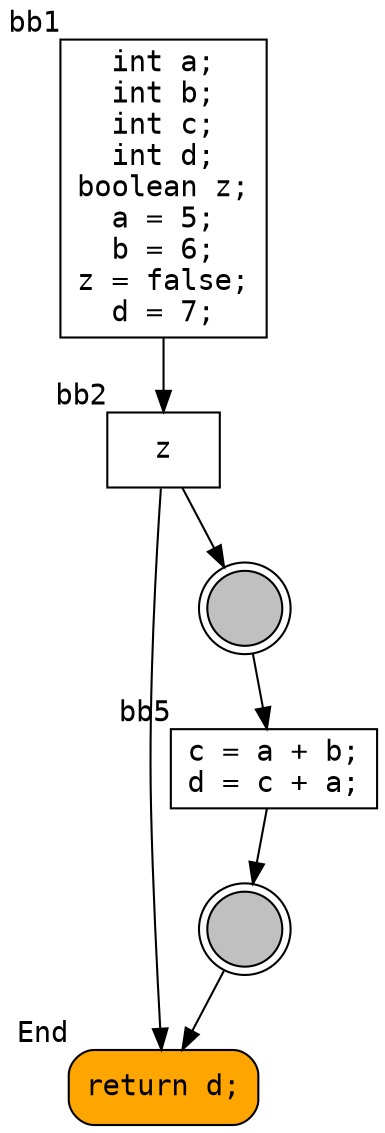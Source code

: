 digraph {
rankdir=TB
"bb1" -> "bb2";

bb1 [fillcolor="white", style="filled", shape="box", fontname="monospace", xlabel="bb1", label="int a;
int b;
int c;
int d;
boolean z;
a = 5;
b = 6;
z = false;
d = 7;
"];
"bb2" -> "bb4","bb3";

bb2 [fillcolor="white", style="filled", shape="box", fontname="monospace", xlabel="bb2", label="z
"];
"bb3" -> "bb5";

bb3 [fillcolor="gray", style="filled", shape="doublecircle", fontname="monospace", label=""];
"bb5" -> "bb6";

bb5 [fillcolor="white", style="filled", shape="box", fontname="monospace", xlabel="bb5", label="c = a + b;
d = c + a;
"];
"bb6" -> "bb4";

bb6 [fillcolor="gray", style="filled", shape="doublecircle", fontname="monospace", label=""];
bb4 [style="rounded,filled", shape="box", fillcolor="orange", fontname="monospace", xlabel="End", label="return d;
"];
}